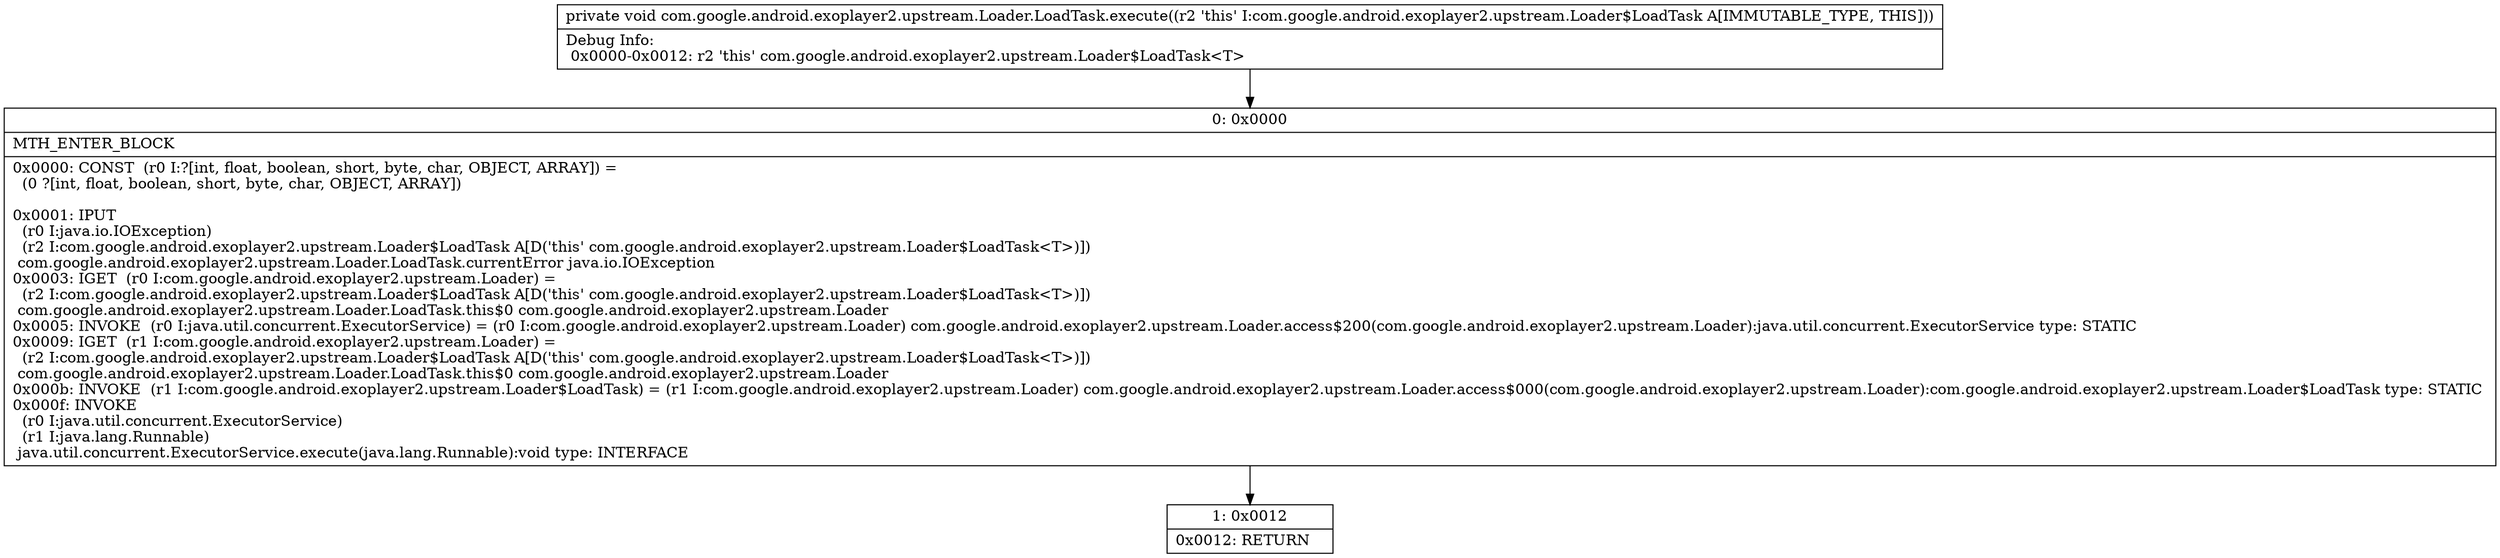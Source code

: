 digraph "CFG forcom.google.android.exoplayer2.upstream.Loader.LoadTask.execute()V" {
Node_0 [shape=record,label="{0\:\ 0x0000|MTH_ENTER_BLOCK\l|0x0000: CONST  (r0 I:?[int, float, boolean, short, byte, char, OBJECT, ARRAY]) = \l  (0 ?[int, float, boolean, short, byte, char, OBJECT, ARRAY])\l \l0x0001: IPUT  \l  (r0 I:java.io.IOException)\l  (r2 I:com.google.android.exoplayer2.upstream.Loader$LoadTask A[D('this' com.google.android.exoplayer2.upstream.Loader$LoadTask\<T\>)])\l com.google.android.exoplayer2.upstream.Loader.LoadTask.currentError java.io.IOException \l0x0003: IGET  (r0 I:com.google.android.exoplayer2.upstream.Loader) = \l  (r2 I:com.google.android.exoplayer2.upstream.Loader$LoadTask A[D('this' com.google.android.exoplayer2.upstream.Loader$LoadTask\<T\>)])\l com.google.android.exoplayer2.upstream.Loader.LoadTask.this$0 com.google.android.exoplayer2.upstream.Loader \l0x0005: INVOKE  (r0 I:java.util.concurrent.ExecutorService) = (r0 I:com.google.android.exoplayer2.upstream.Loader) com.google.android.exoplayer2.upstream.Loader.access$200(com.google.android.exoplayer2.upstream.Loader):java.util.concurrent.ExecutorService type: STATIC \l0x0009: IGET  (r1 I:com.google.android.exoplayer2.upstream.Loader) = \l  (r2 I:com.google.android.exoplayer2.upstream.Loader$LoadTask A[D('this' com.google.android.exoplayer2.upstream.Loader$LoadTask\<T\>)])\l com.google.android.exoplayer2.upstream.Loader.LoadTask.this$0 com.google.android.exoplayer2.upstream.Loader \l0x000b: INVOKE  (r1 I:com.google.android.exoplayer2.upstream.Loader$LoadTask) = (r1 I:com.google.android.exoplayer2.upstream.Loader) com.google.android.exoplayer2.upstream.Loader.access$000(com.google.android.exoplayer2.upstream.Loader):com.google.android.exoplayer2.upstream.Loader$LoadTask type: STATIC \l0x000f: INVOKE  \l  (r0 I:java.util.concurrent.ExecutorService)\l  (r1 I:java.lang.Runnable)\l java.util.concurrent.ExecutorService.execute(java.lang.Runnable):void type: INTERFACE \l}"];
Node_1 [shape=record,label="{1\:\ 0x0012|0x0012: RETURN   \l}"];
MethodNode[shape=record,label="{private void com.google.android.exoplayer2.upstream.Loader.LoadTask.execute((r2 'this' I:com.google.android.exoplayer2.upstream.Loader$LoadTask A[IMMUTABLE_TYPE, THIS]))  | Debug Info:\l  0x0000\-0x0012: r2 'this' com.google.android.exoplayer2.upstream.Loader$LoadTask\<T\>\l}"];
MethodNode -> Node_0;
Node_0 -> Node_1;
}

